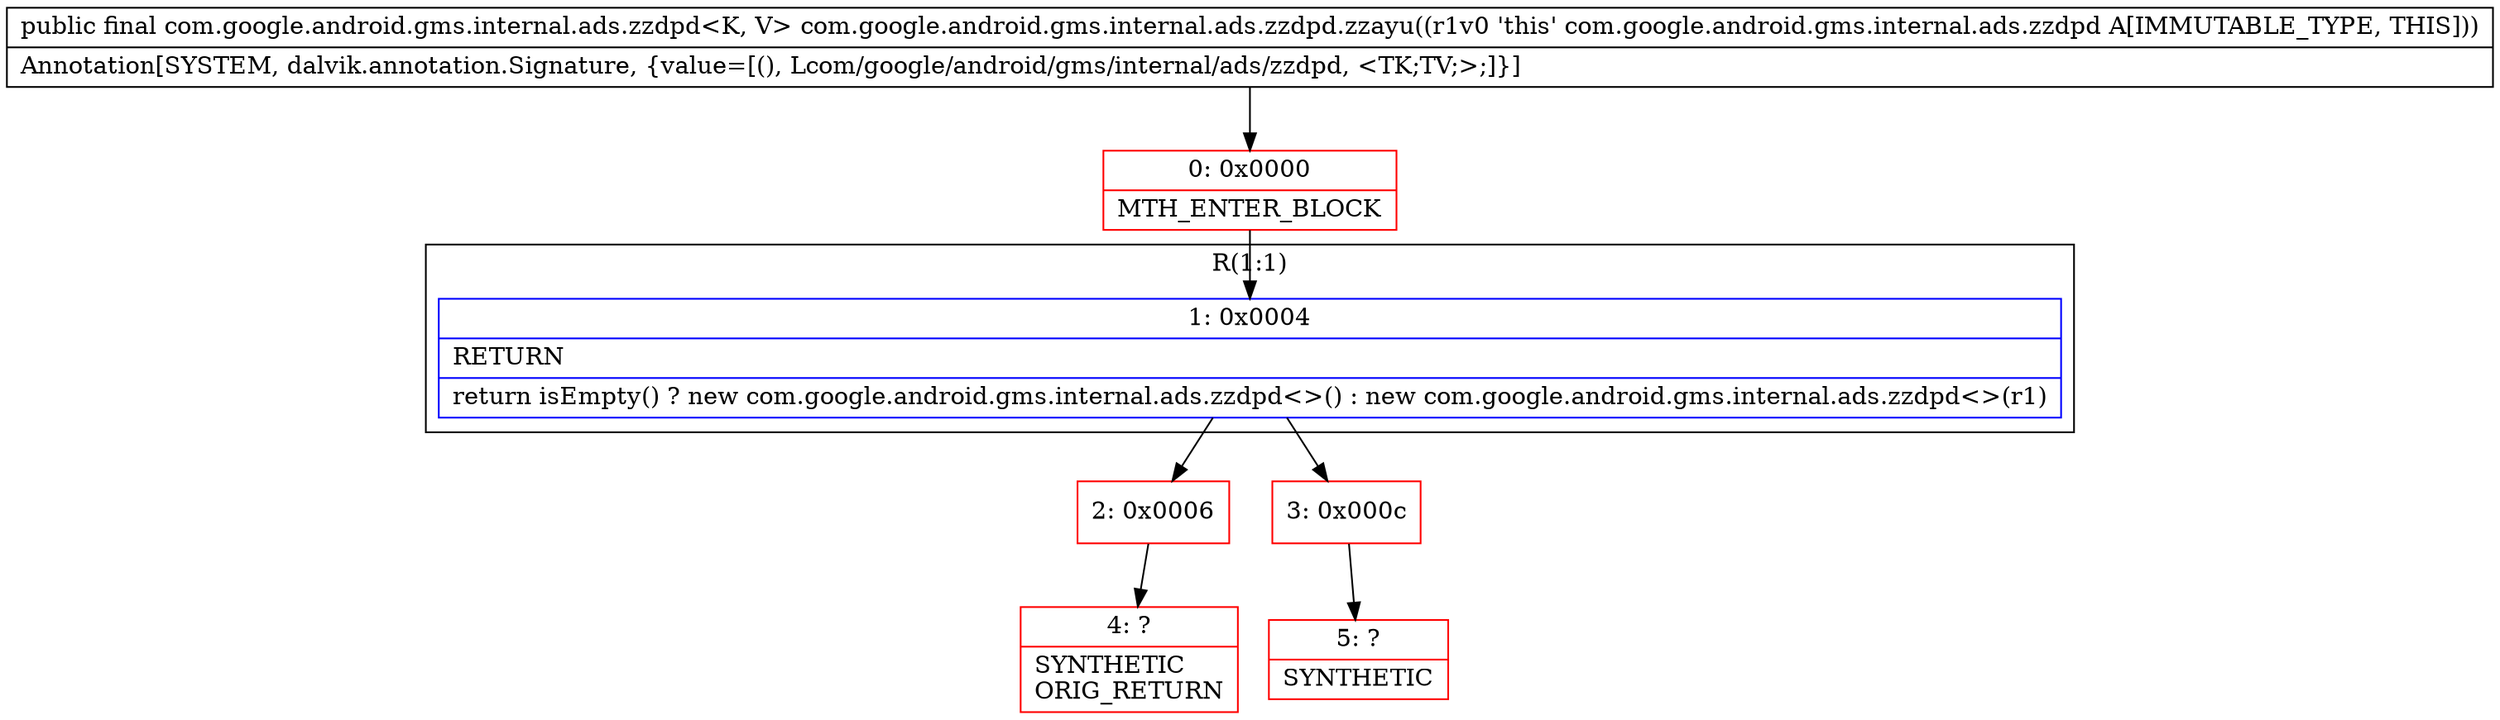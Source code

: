 digraph "CFG forcom.google.android.gms.internal.ads.zzdpd.zzayu()Lcom\/google\/android\/gms\/internal\/ads\/zzdpd;" {
subgraph cluster_Region_1992884066 {
label = "R(1:1)";
node [shape=record,color=blue];
Node_1 [shape=record,label="{1\:\ 0x0004|RETURN\l|return isEmpty() ? new com.google.android.gms.internal.ads.zzdpd\<\>() : new com.google.android.gms.internal.ads.zzdpd\<\>(r1)\l}"];
}
Node_0 [shape=record,color=red,label="{0\:\ 0x0000|MTH_ENTER_BLOCK\l}"];
Node_2 [shape=record,color=red,label="{2\:\ 0x0006}"];
Node_3 [shape=record,color=red,label="{3\:\ 0x000c}"];
Node_4 [shape=record,color=red,label="{4\:\ ?|SYNTHETIC\lORIG_RETURN\l}"];
Node_5 [shape=record,color=red,label="{5\:\ ?|SYNTHETIC\l}"];
MethodNode[shape=record,label="{public final com.google.android.gms.internal.ads.zzdpd\<K, V\> com.google.android.gms.internal.ads.zzdpd.zzayu((r1v0 'this' com.google.android.gms.internal.ads.zzdpd A[IMMUTABLE_TYPE, THIS]))  | Annotation[SYSTEM, dalvik.annotation.Signature, \{value=[(), Lcom\/google\/android\/gms\/internal\/ads\/zzdpd, \<TK;TV;\>;]\}]\l}"];
MethodNode -> Node_0;
Node_1 -> Node_2;
Node_1 -> Node_3;
Node_0 -> Node_1;
Node_2 -> Node_4;
Node_3 -> Node_5;
}

